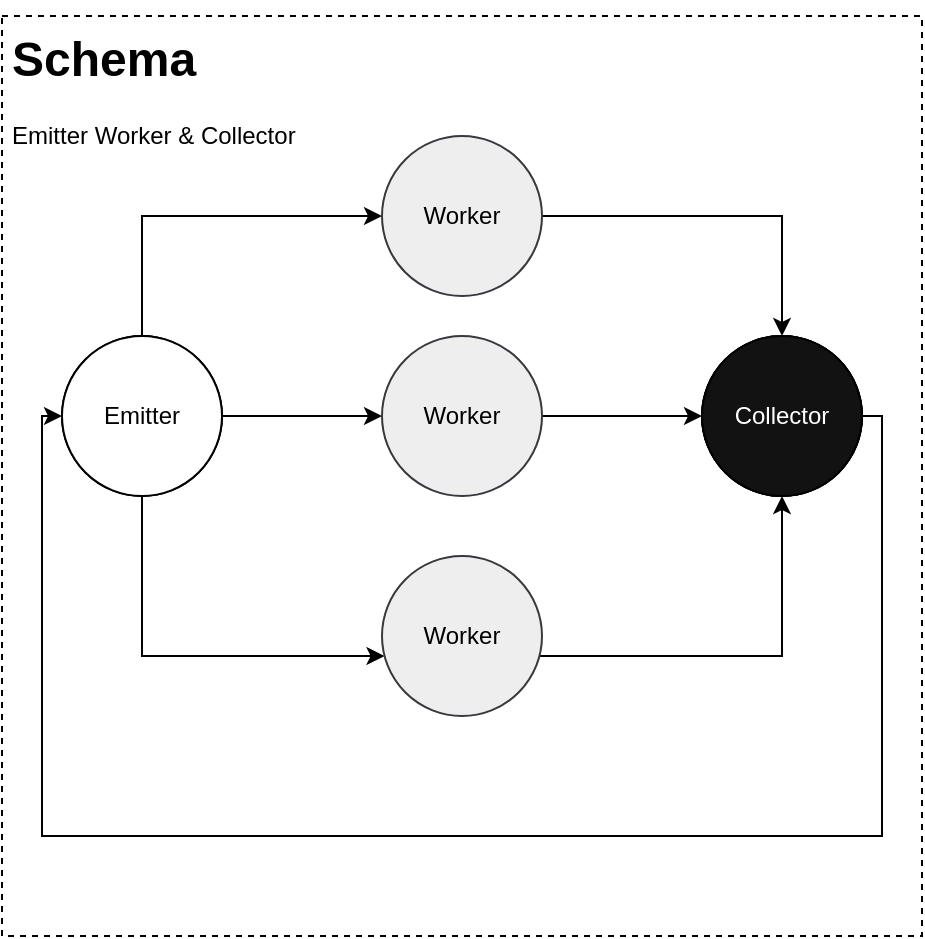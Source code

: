 <mxfile version="20.0.4" type="device"><diagram id="8DjV4Gvm7BuRJs0em-EU" name="Page-1"><mxGraphModel dx="1038" dy="571" grid="1" gridSize="10" guides="1" tooltips="1" connect="1" arrows="1" fold="1" page="1" pageScale="1" pageWidth="827" pageHeight="1169" math="0" shadow="0"><root><mxCell id="0"/><mxCell id="1" parent="0"/><mxCell id="YiBJKP5yRd5be4WU6fdK-1" value="&lt;hr&gt;&lt;hr&gt;&lt;hr&gt;" style="whiteSpace=wrap;html=1;aspect=fixed;fillColor=default;gradientColor=none;dashed=1;" vertex="1" parent="1"><mxGeometry x="160" y="90" width="460" height="460" as="geometry"/></mxCell><mxCell id="YiBJKP5yRd5be4WU6fdK-4" value="" style="edgeStyle=orthogonalEdgeStyle;rounded=0;orthogonalLoop=1;jettySize=auto;html=1;" edge="1" parent="1" source="YiBJKP5yRd5be4WU6fdK-2" target="YiBJKP5yRd5be4WU6fdK-3"><mxGeometry relative="1" as="geometry"><Array as="points"><mxPoint x="230" y="190"/></Array></mxGeometry></mxCell><mxCell id="YiBJKP5yRd5be4WU6fdK-6" value="" style="edgeStyle=orthogonalEdgeStyle;rounded=0;orthogonalLoop=1;jettySize=auto;html=1;" edge="1" parent="1" source="YiBJKP5yRd5be4WU6fdK-2" target="YiBJKP5yRd5be4WU6fdK-5"><mxGeometry relative="1" as="geometry"/></mxCell><mxCell id="YiBJKP5yRd5be4WU6fdK-8" value="" style="edgeStyle=orthogonalEdgeStyle;rounded=0;orthogonalLoop=1;jettySize=auto;html=1;" edge="1" parent="1" source="YiBJKP5yRd5be4WU6fdK-2" target="YiBJKP5yRd5be4WU6fdK-7"><mxGeometry relative="1" as="geometry"><Array as="points"><mxPoint x="230" y="410"/></Array></mxGeometry></mxCell><mxCell id="YiBJKP5yRd5be4WU6fdK-2" value="" style="ellipse;whiteSpace=wrap;html=1;aspect=fixed;" vertex="1" parent="1"><mxGeometry x="190" y="250" width="80" height="80" as="geometry"/></mxCell><mxCell id="YiBJKP5yRd5be4WU6fdK-12" value="" style="edgeStyle=orthogonalEdgeStyle;rounded=0;orthogonalLoop=1;jettySize=auto;html=1;" edge="1" parent="1" source="YiBJKP5yRd5be4WU6fdK-3" target="YiBJKP5yRd5be4WU6fdK-11"><mxGeometry relative="1" as="geometry"/></mxCell><mxCell id="YiBJKP5yRd5be4WU6fdK-3" value="Worker" style="ellipse;whiteSpace=wrap;html=1;aspect=fixed;fillColor=#eeeeee;strokeColor=#36393d;" vertex="1" parent="1"><mxGeometry x="350" y="150" width="80" height="80" as="geometry"/></mxCell><mxCell id="YiBJKP5yRd5be4WU6fdK-10" value="" style="edgeStyle=orthogonalEdgeStyle;rounded=0;orthogonalLoop=1;jettySize=auto;html=1;" edge="1" parent="1" source="YiBJKP5yRd5be4WU6fdK-5" target="YiBJKP5yRd5be4WU6fdK-9"><mxGeometry relative="1" as="geometry"/></mxCell><mxCell id="YiBJKP5yRd5be4WU6fdK-5" value="Worker" style="ellipse;whiteSpace=wrap;html=1;aspect=fixed;fillColor=#eeeeee;strokeColor=#36393d;" vertex="1" parent="1"><mxGeometry x="350" y="250" width="80" height="80" as="geometry"/></mxCell><mxCell id="YiBJKP5yRd5be4WU6fdK-14" value="" style="edgeStyle=orthogonalEdgeStyle;rounded=0;orthogonalLoop=1;jettySize=auto;html=1;" edge="1" parent="1" source="YiBJKP5yRd5be4WU6fdK-7" target="YiBJKP5yRd5be4WU6fdK-13"><mxGeometry relative="1" as="geometry"><Array as="points"><mxPoint x="550" y="410"/></Array></mxGeometry></mxCell><mxCell id="YiBJKP5yRd5be4WU6fdK-7" value="Worker" style="ellipse;whiteSpace=wrap;html=1;aspect=fixed;fillColor=#eeeeee;strokeColor=#36393d;" vertex="1" parent="1"><mxGeometry x="350" y="360" width="80" height="80" as="geometry"/></mxCell><mxCell id="YiBJKP5yRd5be4WU6fdK-9" value="" style="ellipse;whiteSpace=wrap;html=1;aspect=fixed;" vertex="1" parent="1"><mxGeometry x="510" y="250" width="80" height="80" as="geometry"/></mxCell><mxCell id="YiBJKP5yRd5be4WU6fdK-11" value="" style="ellipse;whiteSpace=wrap;html=1;aspect=fixed;" vertex="1" parent="1"><mxGeometry x="510" y="250" width="80" height="80" as="geometry"/></mxCell><mxCell id="YiBJKP5yRd5be4WU6fdK-16" value="" style="edgeStyle=orthogonalEdgeStyle;rounded=0;orthogonalLoop=1;jettySize=auto;html=1;" edge="1" parent="1" source="YiBJKP5yRd5be4WU6fdK-13" target="YiBJKP5yRd5be4WU6fdK-15"><mxGeometry relative="1" as="geometry"><Array as="points"><mxPoint x="600" y="290"/><mxPoint x="600" y="500"/><mxPoint x="180" y="500"/><mxPoint x="180" y="290"/></Array></mxGeometry></mxCell><mxCell id="YiBJKP5yRd5be4WU6fdK-13" value="&lt;font color=&quot;#ffffff&quot;&gt;Collector&lt;/font&gt;" style="ellipse;whiteSpace=wrap;html=1;aspect=fixed;fillColor=#121212;" vertex="1" parent="1"><mxGeometry x="510" y="250" width="80" height="80" as="geometry"/></mxCell><mxCell id="YiBJKP5yRd5be4WU6fdK-15" value="Emitter" style="ellipse;whiteSpace=wrap;html=1;aspect=fixed;" vertex="1" parent="1"><mxGeometry x="190" y="250" width="80" height="80" as="geometry"/></mxCell><mxCell id="YiBJKP5yRd5be4WU6fdK-17" value="&lt;h1&gt;Schema&lt;/h1&gt;&lt;div&gt;Emitter Worker &amp;amp; Collector&lt;/div&gt;" style="text;html=1;strokeColor=none;fillColor=none;spacing=5;spacingTop=-20;whiteSpace=wrap;overflow=hidden;rounded=0;" vertex="1" parent="1"><mxGeometry x="160" y="92" width="190" height="120" as="geometry"/></mxCell></root></mxGraphModel></diagram></mxfile>